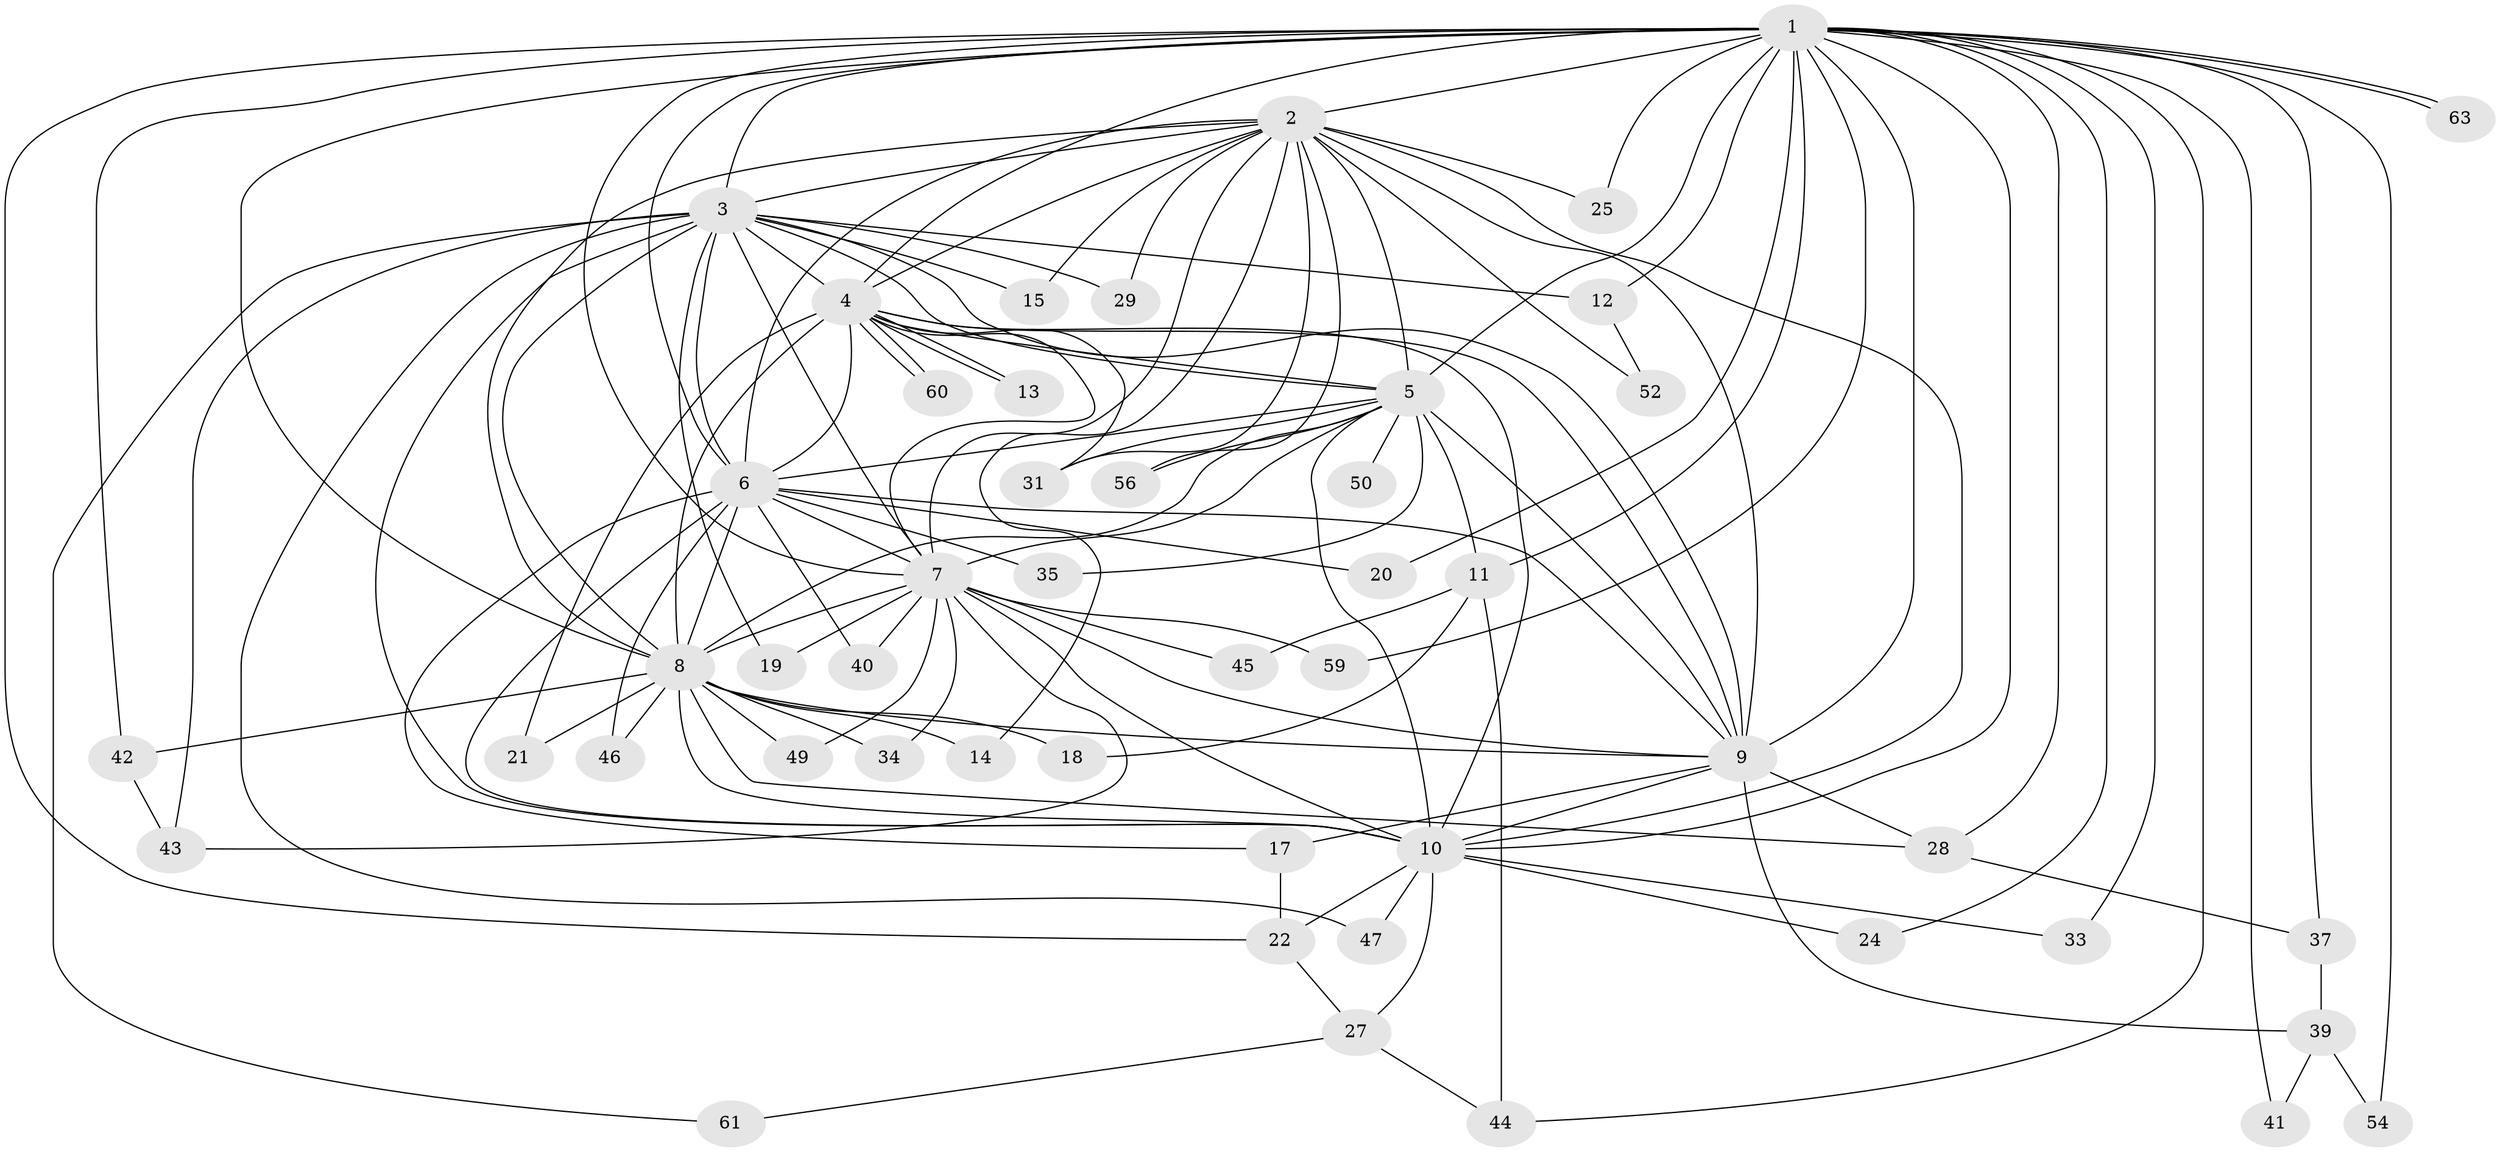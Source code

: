 // Generated by graph-tools (version 1.1) at 2025/51/02/27/25 19:51:52]
// undirected, 49 vertices, 127 edges
graph export_dot {
graph [start="1"]
  node [color=gray90,style=filled];
  1 [super="+30"];
  2 [super="+36"];
  3 [super="+51"];
  4 [super="+55"];
  5 [super="+38"];
  6 [super="+26"];
  7 [super="+16"];
  8 [super="+32"];
  9 [super="+62"];
  10 [super="+23"];
  11 [super="+57"];
  12;
  13;
  14;
  15;
  17;
  18;
  19;
  20;
  21;
  22 [super="+53"];
  24;
  25;
  27 [super="+48"];
  28;
  29;
  31;
  33;
  34;
  35;
  37;
  39;
  40;
  41;
  42 [super="+58"];
  43;
  44;
  45;
  46;
  47;
  49;
  50;
  52;
  54;
  56;
  59;
  60;
  61;
  63;
  1 -- 2;
  1 -- 3;
  1 -- 4;
  1 -- 5 [weight=2];
  1 -- 6;
  1 -- 7 [weight=2];
  1 -- 8;
  1 -- 9;
  1 -- 10;
  1 -- 11 [weight=2];
  1 -- 12;
  1 -- 20;
  1 -- 22;
  1 -- 24;
  1 -- 25;
  1 -- 28;
  1 -- 33;
  1 -- 37;
  1 -- 41;
  1 -- 44;
  1 -- 54;
  1 -- 59;
  1 -- 63;
  1 -- 63;
  1 -- 42;
  2 -- 3;
  2 -- 4;
  2 -- 5;
  2 -- 6;
  2 -- 7;
  2 -- 8;
  2 -- 9 [weight=2];
  2 -- 10;
  2 -- 14;
  2 -- 15;
  2 -- 25;
  2 -- 29;
  2 -- 56;
  2 -- 52;
  2 -- 31;
  3 -- 4;
  3 -- 5;
  3 -- 6;
  3 -- 7 [weight=2];
  3 -- 8;
  3 -- 9;
  3 -- 10;
  3 -- 12;
  3 -- 15;
  3 -- 19;
  3 -- 29;
  3 -- 43;
  3 -- 47;
  3 -- 61;
  4 -- 5;
  4 -- 6 [weight=2];
  4 -- 7;
  4 -- 8;
  4 -- 9 [weight=2];
  4 -- 10;
  4 -- 13;
  4 -- 13;
  4 -- 21;
  4 -- 31;
  4 -- 60;
  4 -- 60;
  5 -- 6;
  5 -- 7;
  5 -- 8;
  5 -- 9;
  5 -- 10 [weight=2];
  5 -- 11;
  5 -- 31;
  5 -- 35;
  5 -- 50 [weight=2];
  5 -- 56;
  6 -- 7;
  6 -- 8;
  6 -- 9;
  6 -- 10;
  6 -- 17;
  6 -- 20;
  6 -- 35;
  6 -- 40;
  6 -- 46;
  7 -- 8;
  7 -- 9;
  7 -- 10;
  7 -- 19;
  7 -- 34;
  7 -- 40;
  7 -- 43;
  7 -- 45;
  7 -- 49;
  7 -- 59;
  8 -- 9;
  8 -- 10;
  8 -- 14;
  8 -- 18;
  8 -- 21;
  8 -- 34;
  8 -- 42;
  8 -- 46;
  8 -- 49;
  8 -- 28;
  9 -- 10;
  9 -- 17;
  9 -- 28;
  9 -- 39;
  10 -- 24;
  10 -- 33;
  10 -- 27;
  10 -- 22 [weight=2];
  10 -- 47;
  11 -- 18;
  11 -- 44;
  11 -- 45;
  12 -- 52;
  17 -- 22;
  22 -- 27;
  27 -- 61;
  27 -- 44;
  28 -- 37;
  37 -- 39;
  39 -- 41;
  39 -- 54;
  42 -- 43;
}
